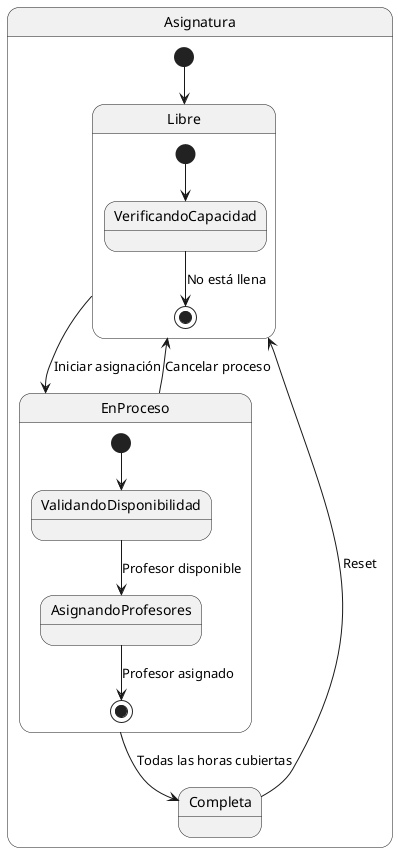 @startuml
state Asignatura {
    [*] --> Libre

    state Libre {
        [*] --> VerificandoCapacidad
        VerificandoCapacidad --> [*]: No está llena
    }

    state EnProceso {
        [*] --> ValidandoDisponibilidad
        ValidandoDisponibilidad --> AsignandoProfesores: Profesor disponible
        AsignandoProfesores --> [*]: Profesor asignado
    }

    Libre --> EnProceso: Iniciar asignación
    EnProceso --> Completa: Todas las horas cubiertas
    Completa --> Libre: Reset
    EnProceso --> Libre: Cancelar proceso
}
@enduml